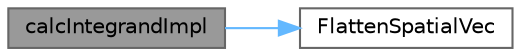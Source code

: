 digraph "calcIntegrandImpl"
{
 // LATEX_PDF_SIZE
  bgcolor="transparent";
  edge [fontname=Helvetica,fontsize=10,labelfontname=Helvetica,labelfontsize=10];
  node [fontname=Helvetica,fontsize=10,shape=box,height=0.2,width=0.4];
  rankdir="LR";
  Node1 [id="Node000001",label="calcIntegrandImpl",height=0.2,width=0.4,color="gray40", fillcolor="grey60", style="filled", fontcolor="black",tooltip=" "];
  Node1 -> Node2 [id="edge1_Node000001_Node000002",color="steelblue1",style="solid",tooltip=" "];
  Node2 [id="Node000002",label="FlattenSpatialVec",height=0.2,width=0.4,color="grey40", fillcolor="white", style="filled",URL="$class_open_sim_1_1_moco_c_o_p_goal.html#a0ce45bb804fd31c6ee568ff07beb24c4",tooltip=" "];
}
